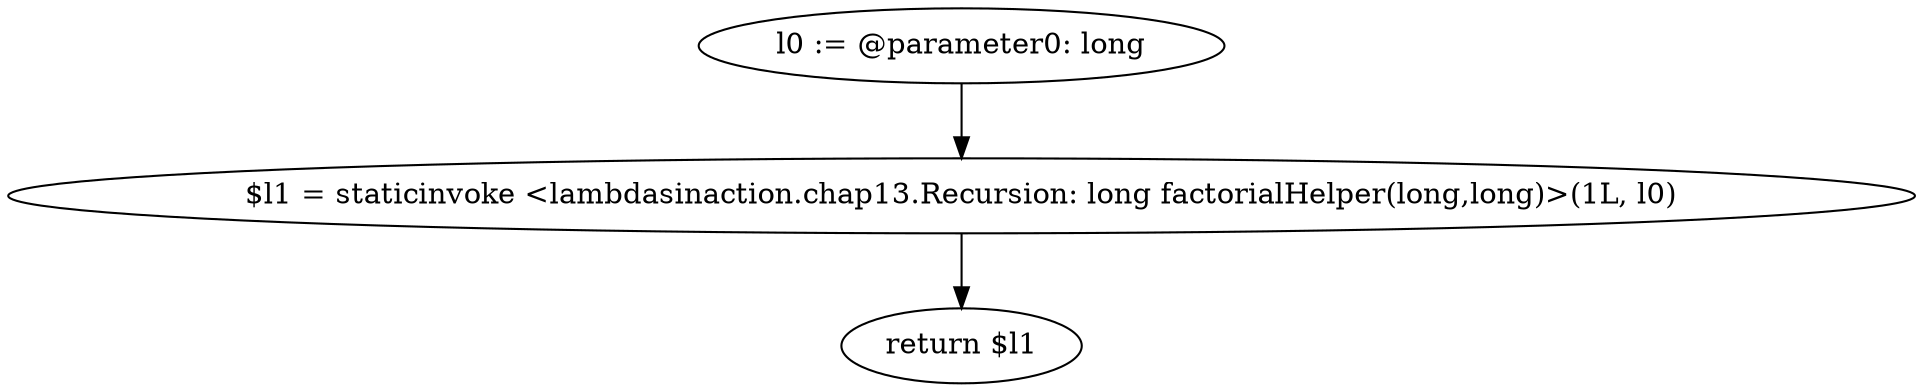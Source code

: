 digraph "unitGraph" {
    "l0 := @parameter0: long"
    "$l1 = staticinvoke <lambdasinaction.chap13.Recursion: long factorialHelper(long,long)>(1L, l0)"
    "return $l1"
    "l0 := @parameter0: long"->"$l1 = staticinvoke <lambdasinaction.chap13.Recursion: long factorialHelper(long,long)>(1L, l0)";
    "$l1 = staticinvoke <lambdasinaction.chap13.Recursion: long factorialHelper(long,long)>(1L, l0)"->"return $l1";
}
